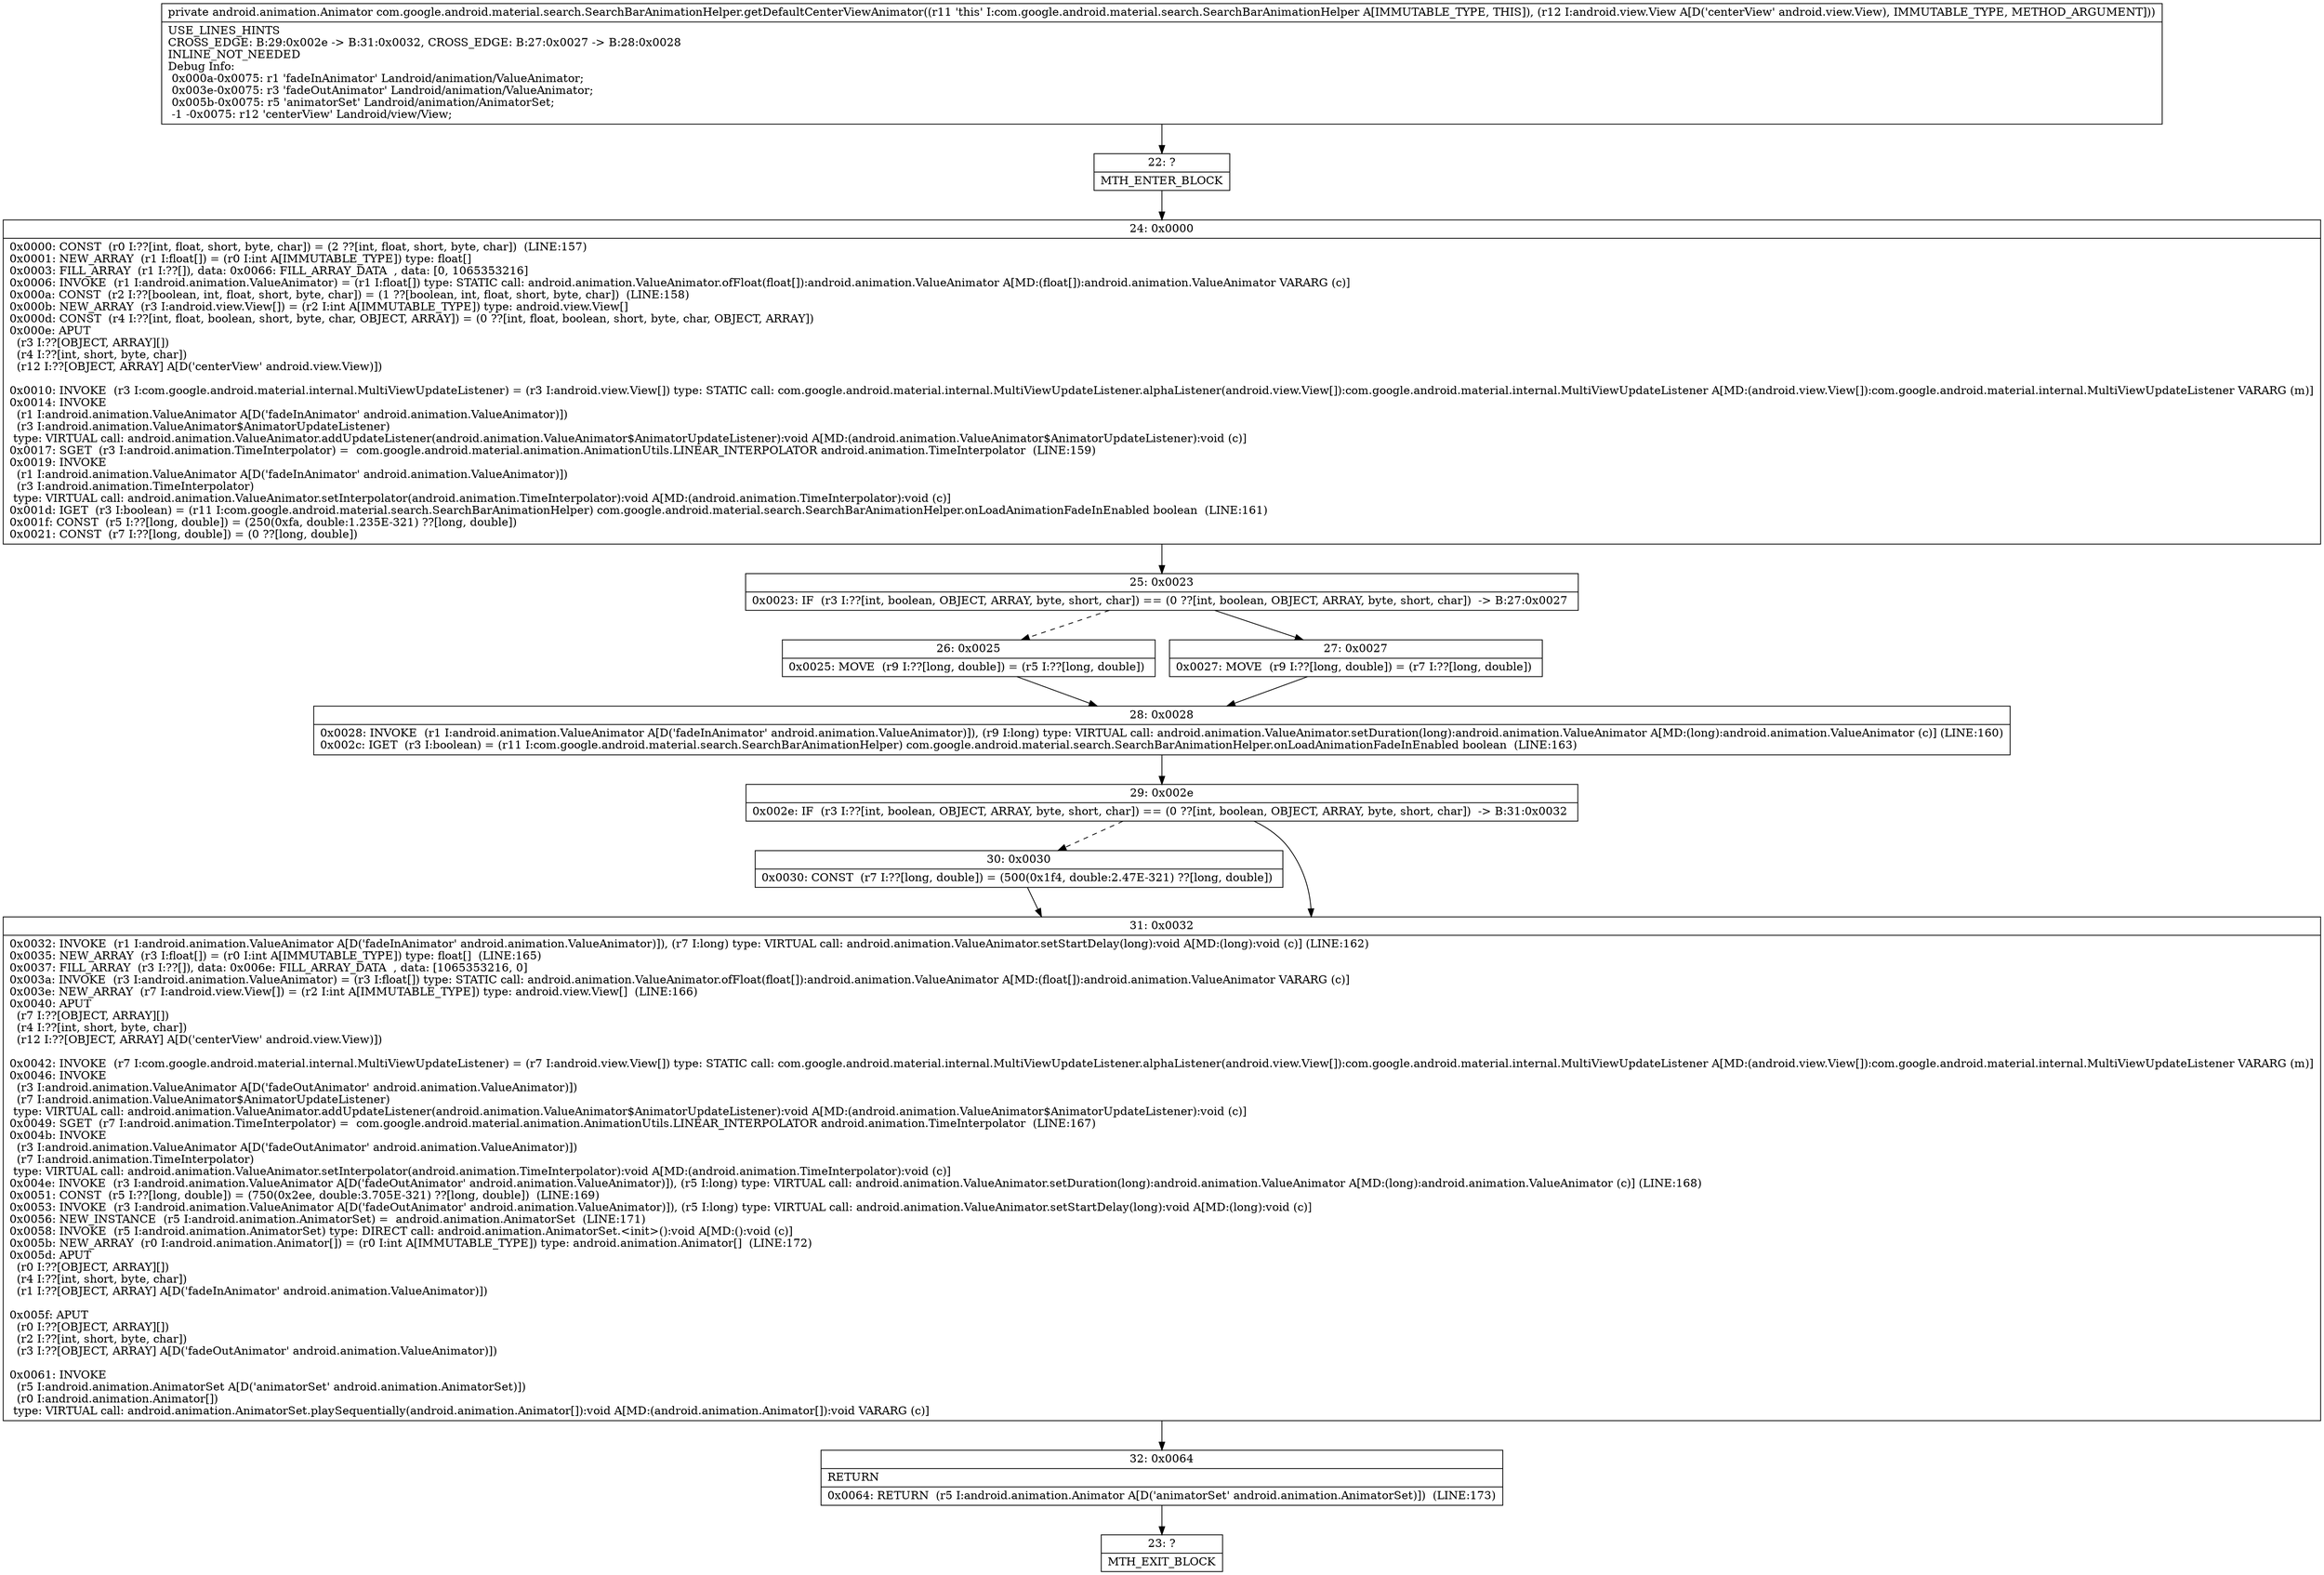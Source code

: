 digraph "CFG forcom.google.android.material.search.SearchBarAnimationHelper.getDefaultCenterViewAnimator(Landroid\/view\/View;)Landroid\/animation\/Animator;" {
Node_22 [shape=record,label="{22\:\ ?|MTH_ENTER_BLOCK\l}"];
Node_24 [shape=record,label="{24\:\ 0x0000|0x0000: CONST  (r0 I:??[int, float, short, byte, char]) = (2 ??[int, float, short, byte, char])  (LINE:157)\l0x0001: NEW_ARRAY  (r1 I:float[]) = (r0 I:int A[IMMUTABLE_TYPE]) type: float[] \l0x0003: FILL_ARRAY  (r1 I:??[]), data: 0x0066: FILL_ARRAY_DATA  , data: [0, 1065353216] \l0x0006: INVOKE  (r1 I:android.animation.ValueAnimator) = (r1 I:float[]) type: STATIC call: android.animation.ValueAnimator.ofFloat(float[]):android.animation.ValueAnimator A[MD:(float[]):android.animation.ValueAnimator VARARG (c)]\l0x000a: CONST  (r2 I:??[boolean, int, float, short, byte, char]) = (1 ??[boolean, int, float, short, byte, char])  (LINE:158)\l0x000b: NEW_ARRAY  (r3 I:android.view.View[]) = (r2 I:int A[IMMUTABLE_TYPE]) type: android.view.View[] \l0x000d: CONST  (r4 I:??[int, float, boolean, short, byte, char, OBJECT, ARRAY]) = (0 ??[int, float, boolean, short, byte, char, OBJECT, ARRAY]) \l0x000e: APUT  \l  (r3 I:??[OBJECT, ARRAY][])\l  (r4 I:??[int, short, byte, char])\l  (r12 I:??[OBJECT, ARRAY] A[D('centerView' android.view.View)])\l \l0x0010: INVOKE  (r3 I:com.google.android.material.internal.MultiViewUpdateListener) = (r3 I:android.view.View[]) type: STATIC call: com.google.android.material.internal.MultiViewUpdateListener.alphaListener(android.view.View[]):com.google.android.material.internal.MultiViewUpdateListener A[MD:(android.view.View[]):com.google.android.material.internal.MultiViewUpdateListener VARARG (m)]\l0x0014: INVOKE  \l  (r1 I:android.animation.ValueAnimator A[D('fadeInAnimator' android.animation.ValueAnimator)])\l  (r3 I:android.animation.ValueAnimator$AnimatorUpdateListener)\l type: VIRTUAL call: android.animation.ValueAnimator.addUpdateListener(android.animation.ValueAnimator$AnimatorUpdateListener):void A[MD:(android.animation.ValueAnimator$AnimatorUpdateListener):void (c)]\l0x0017: SGET  (r3 I:android.animation.TimeInterpolator) =  com.google.android.material.animation.AnimationUtils.LINEAR_INTERPOLATOR android.animation.TimeInterpolator  (LINE:159)\l0x0019: INVOKE  \l  (r1 I:android.animation.ValueAnimator A[D('fadeInAnimator' android.animation.ValueAnimator)])\l  (r3 I:android.animation.TimeInterpolator)\l type: VIRTUAL call: android.animation.ValueAnimator.setInterpolator(android.animation.TimeInterpolator):void A[MD:(android.animation.TimeInterpolator):void (c)]\l0x001d: IGET  (r3 I:boolean) = (r11 I:com.google.android.material.search.SearchBarAnimationHelper) com.google.android.material.search.SearchBarAnimationHelper.onLoadAnimationFadeInEnabled boolean  (LINE:161)\l0x001f: CONST  (r5 I:??[long, double]) = (250(0xfa, double:1.235E\-321) ??[long, double]) \l0x0021: CONST  (r7 I:??[long, double]) = (0 ??[long, double]) \l}"];
Node_25 [shape=record,label="{25\:\ 0x0023|0x0023: IF  (r3 I:??[int, boolean, OBJECT, ARRAY, byte, short, char]) == (0 ??[int, boolean, OBJECT, ARRAY, byte, short, char])  \-\> B:27:0x0027 \l}"];
Node_26 [shape=record,label="{26\:\ 0x0025|0x0025: MOVE  (r9 I:??[long, double]) = (r5 I:??[long, double]) \l}"];
Node_28 [shape=record,label="{28\:\ 0x0028|0x0028: INVOKE  (r1 I:android.animation.ValueAnimator A[D('fadeInAnimator' android.animation.ValueAnimator)]), (r9 I:long) type: VIRTUAL call: android.animation.ValueAnimator.setDuration(long):android.animation.ValueAnimator A[MD:(long):android.animation.ValueAnimator (c)] (LINE:160)\l0x002c: IGET  (r3 I:boolean) = (r11 I:com.google.android.material.search.SearchBarAnimationHelper) com.google.android.material.search.SearchBarAnimationHelper.onLoadAnimationFadeInEnabled boolean  (LINE:163)\l}"];
Node_29 [shape=record,label="{29\:\ 0x002e|0x002e: IF  (r3 I:??[int, boolean, OBJECT, ARRAY, byte, short, char]) == (0 ??[int, boolean, OBJECT, ARRAY, byte, short, char])  \-\> B:31:0x0032 \l}"];
Node_30 [shape=record,label="{30\:\ 0x0030|0x0030: CONST  (r7 I:??[long, double]) = (500(0x1f4, double:2.47E\-321) ??[long, double]) \l}"];
Node_31 [shape=record,label="{31\:\ 0x0032|0x0032: INVOKE  (r1 I:android.animation.ValueAnimator A[D('fadeInAnimator' android.animation.ValueAnimator)]), (r7 I:long) type: VIRTUAL call: android.animation.ValueAnimator.setStartDelay(long):void A[MD:(long):void (c)] (LINE:162)\l0x0035: NEW_ARRAY  (r3 I:float[]) = (r0 I:int A[IMMUTABLE_TYPE]) type: float[]  (LINE:165)\l0x0037: FILL_ARRAY  (r3 I:??[]), data: 0x006e: FILL_ARRAY_DATA  , data: [1065353216, 0] \l0x003a: INVOKE  (r3 I:android.animation.ValueAnimator) = (r3 I:float[]) type: STATIC call: android.animation.ValueAnimator.ofFloat(float[]):android.animation.ValueAnimator A[MD:(float[]):android.animation.ValueAnimator VARARG (c)]\l0x003e: NEW_ARRAY  (r7 I:android.view.View[]) = (r2 I:int A[IMMUTABLE_TYPE]) type: android.view.View[]  (LINE:166)\l0x0040: APUT  \l  (r7 I:??[OBJECT, ARRAY][])\l  (r4 I:??[int, short, byte, char])\l  (r12 I:??[OBJECT, ARRAY] A[D('centerView' android.view.View)])\l \l0x0042: INVOKE  (r7 I:com.google.android.material.internal.MultiViewUpdateListener) = (r7 I:android.view.View[]) type: STATIC call: com.google.android.material.internal.MultiViewUpdateListener.alphaListener(android.view.View[]):com.google.android.material.internal.MultiViewUpdateListener A[MD:(android.view.View[]):com.google.android.material.internal.MultiViewUpdateListener VARARG (m)]\l0x0046: INVOKE  \l  (r3 I:android.animation.ValueAnimator A[D('fadeOutAnimator' android.animation.ValueAnimator)])\l  (r7 I:android.animation.ValueAnimator$AnimatorUpdateListener)\l type: VIRTUAL call: android.animation.ValueAnimator.addUpdateListener(android.animation.ValueAnimator$AnimatorUpdateListener):void A[MD:(android.animation.ValueAnimator$AnimatorUpdateListener):void (c)]\l0x0049: SGET  (r7 I:android.animation.TimeInterpolator) =  com.google.android.material.animation.AnimationUtils.LINEAR_INTERPOLATOR android.animation.TimeInterpolator  (LINE:167)\l0x004b: INVOKE  \l  (r3 I:android.animation.ValueAnimator A[D('fadeOutAnimator' android.animation.ValueAnimator)])\l  (r7 I:android.animation.TimeInterpolator)\l type: VIRTUAL call: android.animation.ValueAnimator.setInterpolator(android.animation.TimeInterpolator):void A[MD:(android.animation.TimeInterpolator):void (c)]\l0x004e: INVOKE  (r3 I:android.animation.ValueAnimator A[D('fadeOutAnimator' android.animation.ValueAnimator)]), (r5 I:long) type: VIRTUAL call: android.animation.ValueAnimator.setDuration(long):android.animation.ValueAnimator A[MD:(long):android.animation.ValueAnimator (c)] (LINE:168)\l0x0051: CONST  (r5 I:??[long, double]) = (750(0x2ee, double:3.705E\-321) ??[long, double])  (LINE:169)\l0x0053: INVOKE  (r3 I:android.animation.ValueAnimator A[D('fadeOutAnimator' android.animation.ValueAnimator)]), (r5 I:long) type: VIRTUAL call: android.animation.ValueAnimator.setStartDelay(long):void A[MD:(long):void (c)]\l0x0056: NEW_INSTANCE  (r5 I:android.animation.AnimatorSet) =  android.animation.AnimatorSet  (LINE:171)\l0x0058: INVOKE  (r5 I:android.animation.AnimatorSet) type: DIRECT call: android.animation.AnimatorSet.\<init\>():void A[MD:():void (c)]\l0x005b: NEW_ARRAY  (r0 I:android.animation.Animator[]) = (r0 I:int A[IMMUTABLE_TYPE]) type: android.animation.Animator[]  (LINE:172)\l0x005d: APUT  \l  (r0 I:??[OBJECT, ARRAY][])\l  (r4 I:??[int, short, byte, char])\l  (r1 I:??[OBJECT, ARRAY] A[D('fadeInAnimator' android.animation.ValueAnimator)])\l \l0x005f: APUT  \l  (r0 I:??[OBJECT, ARRAY][])\l  (r2 I:??[int, short, byte, char])\l  (r3 I:??[OBJECT, ARRAY] A[D('fadeOutAnimator' android.animation.ValueAnimator)])\l \l0x0061: INVOKE  \l  (r5 I:android.animation.AnimatorSet A[D('animatorSet' android.animation.AnimatorSet)])\l  (r0 I:android.animation.Animator[])\l type: VIRTUAL call: android.animation.AnimatorSet.playSequentially(android.animation.Animator[]):void A[MD:(android.animation.Animator[]):void VARARG (c)]\l}"];
Node_32 [shape=record,label="{32\:\ 0x0064|RETURN\l|0x0064: RETURN  (r5 I:android.animation.Animator A[D('animatorSet' android.animation.AnimatorSet)])  (LINE:173)\l}"];
Node_23 [shape=record,label="{23\:\ ?|MTH_EXIT_BLOCK\l}"];
Node_27 [shape=record,label="{27\:\ 0x0027|0x0027: MOVE  (r9 I:??[long, double]) = (r7 I:??[long, double]) \l}"];
MethodNode[shape=record,label="{private android.animation.Animator com.google.android.material.search.SearchBarAnimationHelper.getDefaultCenterViewAnimator((r11 'this' I:com.google.android.material.search.SearchBarAnimationHelper A[IMMUTABLE_TYPE, THIS]), (r12 I:android.view.View A[D('centerView' android.view.View), IMMUTABLE_TYPE, METHOD_ARGUMENT]))  | USE_LINES_HINTS\lCROSS_EDGE: B:29:0x002e \-\> B:31:0x0032, CROSS_EDGE: B:27:0x0027 \-\> B:28:0x0028\lINLINE_NOT_NEEDED\lDebug Info:\l  0x000a\-0x0075: r1 'fadeInAnimator' Landroid\/animation\/ValueAnimator;\l  0x003e\-0x0075: r3 'fadeOutAnimator' Landroid\/animation\/ValueAnimator;\l  0x005b\-0x0075: r5 'animatorSet' Landroid\/animation\/AnimatorSet;\l  \-1 \-0x0075: r12 'centerView' Landroid\/view\/View;\l}"];
MethodNode -> Node_22;Node_22 -> Node_24;
Node_24 -> Node_25;
Node_25 -> Node_26[style=dashed];
Node_25 -> Node_27;
Node_26 -> Node_28;
Node_28 -> Node_29;
Node_29 -> Node_30[style=dashed];
Node_29 -> Node_31;
Node_30 -> Node_31;
Node_31 -> Node_32;
Node_32 -> Node_23;
Node_27 -> Node_28;
}

